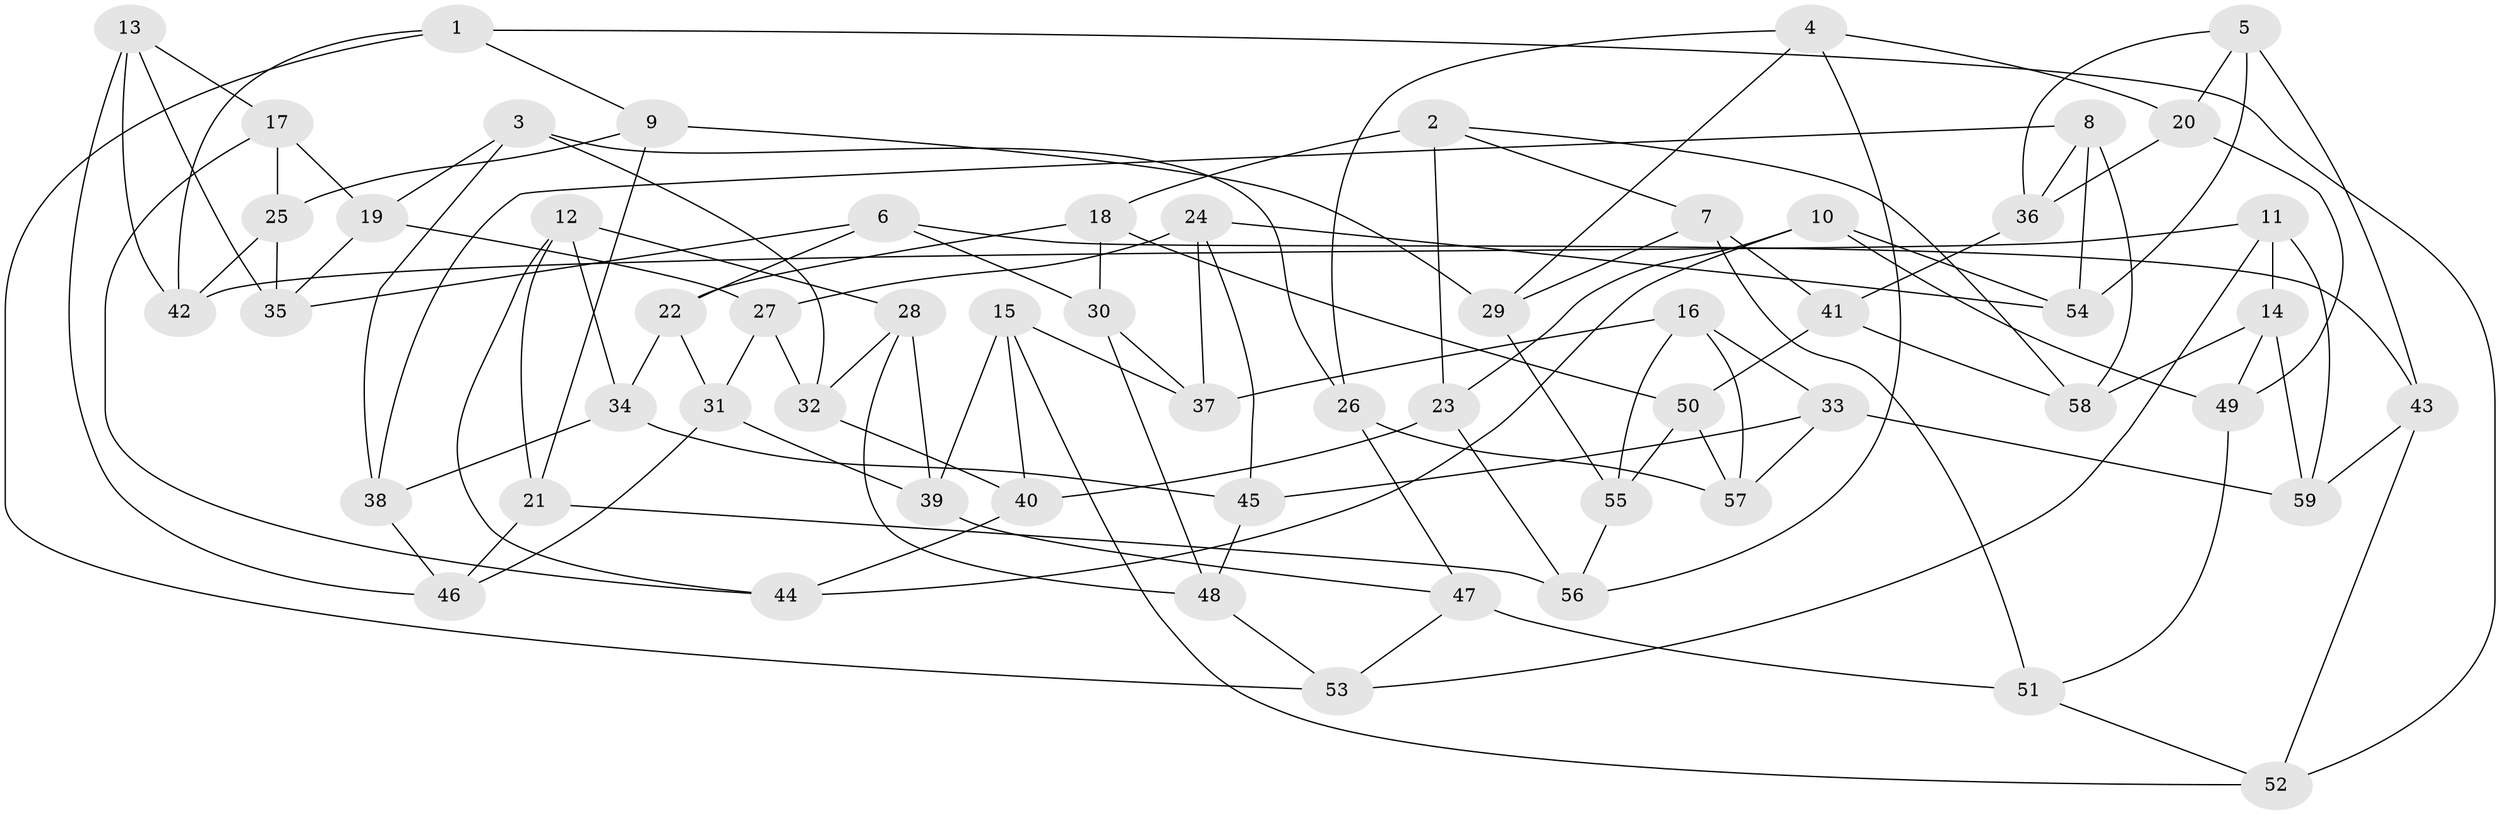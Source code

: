 // coarse degree distribution, {7: 0.2631578947368421, 5: 0.05263157894736842, 8: 0.15789473684210525, 9: 0.15789473684210525, 3: 0.05263157894736842, 4: 0.21052631578947367, 6: 0.05263157894736842, 2: 0.05263157894736842}
// Generated by graph-tools (version 1.1) at 2025/53/03/04/25 22:53:32]
// undirected, 59 vertices, 118 edges
graph export_dot {
  node [color=gray90,style=filled];
  1;
  2;
  3;
  4;
  5;
  6;
  7;
  8;
  9;
  10;
  11;
  12;
  13;
  14;
  15;
  16;
  17;
  18;
  19;
  20;
  21;
  22;
  23;
  24;
  25;
  26;
  27;
  28;
  29;
  30;
  31;
  32;
  33;
  34;
  35;
  36;
  37;
  38;
  39;
  40;
  41;
  42;
  43;
  44;
  45;
  46;
  47;
  48;
  49;
  50;
  51;
  52;
  53;
  54;
  55;
  56;
  57;
  58;
  59;
  1 -- 9;
  1 -- 42;
  1 -- 52;
  1 -- 53;
  2 -- 18;
  2 -- 7;
  2 -- 23;
  2 -- 58;
  3 -- 38;
  3 -- 26;
  3 -- 19;
  3 -- 32;
  4 -- 29;
  4 -- 20;
  4 -- 26;
  4 -- 56;
  5 -- 20;
  5 -- 43;
  5 -- 36;
  5 -- 54;
  6 -- 43;
  6 -- 35;
  6 -- 30;
  6 -- 22;
  7 -- 41;
  7 -- 29;
  7 -- 51;
  8 -- 58;
  8 -- 54;
  8 -- 36;
  8 -- 38;
  9 -- 21;
  9 -- 29;
  9 -- 25;
  10 -- 23;
  10 -- 44;
  10 -- 49;
  10 -- 54;
  11 -- 42;
  11 -- 14;
  11 -- 59;
  11 -- 53;
  12 -- 44;
  12 -- 34;
  12 -- 28;
  12 -- 21;
  13 -- 35;
  13 -- 42;
  13 -- 46;
  13 -- 17;
  14 -- 49;
  14 -- 59;
  14 -- 58;
  15 -- 40;
  15 -- 37;
  15 -- 39;
  15 -- 52;
  16 -- 55;
  16 -- 33;
  16 -- 57;
  16 -- 37;
  17 -- 44;
  17 -- 19;
  17 -- 25;
  18 -- 50;
  18 -- 22;
  18 -- 30;
  19 -- 35;
  19 -- 27;
  20 -- 49;
  20 -- 36;
  21 -- 56;
  21 -- 46;
  22 -- 31;
  22 -- 34;
  23 -- 56;
  23 -- 40;
  24 -- 54;
  24 -- 45;
  24 -- 37;
  24 -- 27;
  25 -- 35;
  25 -- 42;
  26 -- 57;
  26 -- 47;
  27 -- 31;
  27 -- 32;
  28 -- 32;
  28 -- 39;
  28 -- 48;
  29 -- 55;
  30 -- 48;
  30 -- 37;
  31 -- 46;
  31 -- 39;
  32 -- 40;
  33 -- 57;
  33 -- 45;
  33 -- 59;
  34 -- 38;
  34 -- 45;
  36 -- 41;
  38 -- 46;
  39 -- 47;
  40 -- 44;
  41 -- 50;
  41 -- 58;
  43 -- 59;
  43 -- 52;
  45 -- 48;
  47 -- 53;
  47 -- 51;
  48 -- 53;
  49 -- 51;
  50 -- 57;
  50 -- 55;
  51 -- 52;
  55 -- 56;
}

